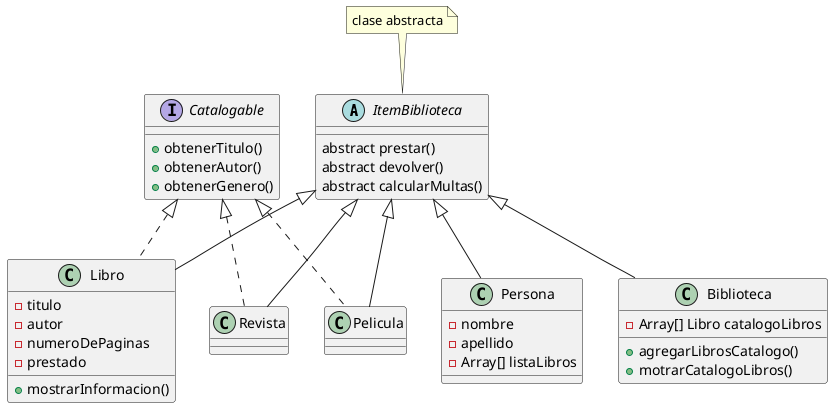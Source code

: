 @startuml

abstract class ItemBiblioteca{
abstract prestar()
abstract devolver()
abstract calcularMultas()
}

class Libro  {
-titulo
-autor
-numeroDePaginas
-prestado

+mostrarInformacion()
}
class Revista {
}
class Pelicula {
}
class Biblioteca{
-Array[] Libro catalogoLibros

+agregarLibrosCatalogo()
+motrarCatalogoLibros()



}
class Persona{
-nombre
-apellido
-Array[] listaLibros
}
interface Catalogable{
+obtenerTitulo()
+obtenerAutor()
+obtenerGenero()
}


class Libro extends ItemBiblioteca implements Catalogable
class Revista extends ItemBiblioteca implements Catalogable
class Pelicula extends ItemBiblioteca implements Catalogable
class Biblioteca extends ItemBiblioteca
class Persona extends ItemBiblioteca

note top of ItemBiblioteca: clase abstracta



@enduml